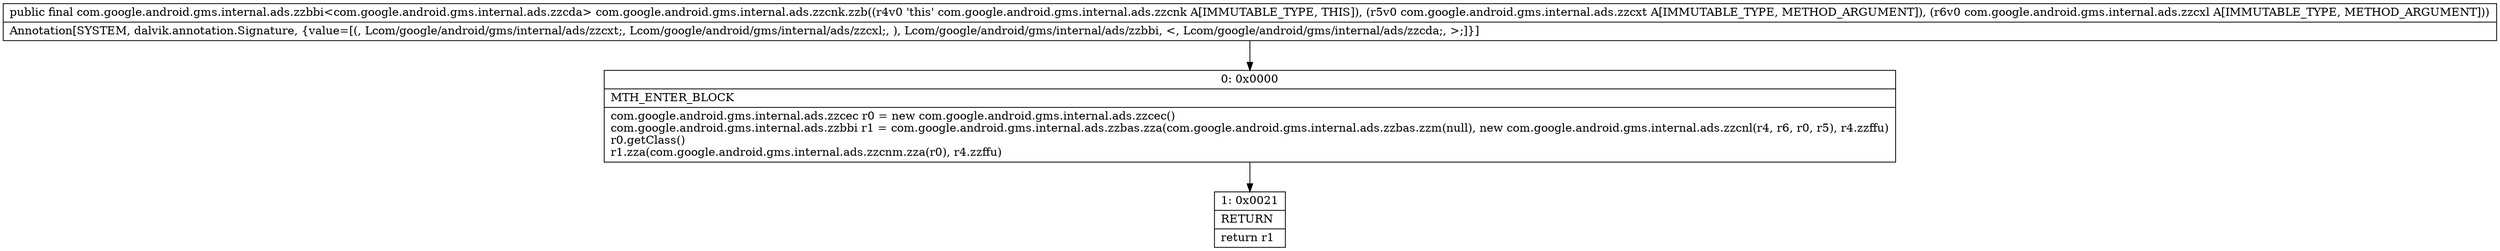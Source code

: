 digraph "CFG forcom.google.android.gms.internal.ads.zzcnk.zzb(Lcom\/google\/android\/gms\/internal\/ads\/zzcxt;Lcom\/google\/android\/gms\/internal\/ads\/zzcxl;)Lcom\/google\/android\/gms\/internal\/ads\/zzbbi;" {
Node_0 [shape=record,label="{0\:\ 0x0000|MTH_ENTER_BLOCK\l|com.google.android.gms.internal.ads.zzcec r0 = new com.google.android.gms.internal.ads.zzcec()\lcom.google.android.gms.internal.ads.zzbbi r1 = com.google.android.gms.internal.ads.zzbas.zza(com.google.android.gms.internal.ads.zzbas.zzm(null), new com.google.android.gms.internal.ads.zzcnl(r4, r6, r0, r5), r4.zzffu)\lr0.getClass()\lr1.zza(com.google.android.gms.internal.ads.zzcnm.zza(r0), r4.zzffu)\l}"];
Node_1 [shape=record,label="{1\:\ 0x0021|RETURN\l|return r1\l}"];
MethodNode[shape=record,label="{public final com.google.android.gms.internal.ads.zzbbi\<com.google.android.gms.internal.ads.zzcda\> com.google.android.gms.internal.ads.zzcnk.zzb((r4v0 'this' com.google.android.gms.internal.ads.zzcnk A[IMMUTABLE_TYPE, THIS]), (r5v0 com.google.android.gms.internal.ads.zzcxt A[IMMUTABLE_TYPE, METHOD_ARGUMENT]), (r6v0 com.google.android.gms.internal.ads.zzcxl A[IMMUTABLE_TYPE, METHOD_ARGUMENT]))  | Annotation[SYSTEM, dalvik.annotation.Signature, \{value=[(, Lcom\/google\/android\/gms\/internal\/ads\/zzcxt;, Lcom\/google\/android\/gms\/internal\/ads\/zzcxl;, ), Lcom\/google\/android\/gms\/internal\/ads\/zzbbi, \<, Lcom\/google\/android\/gms\/internal\/ads\/zzcda;, \>;]\}]\l}"];
MethodNode -> Node_0;
Node_0 -> Node_1;
}


